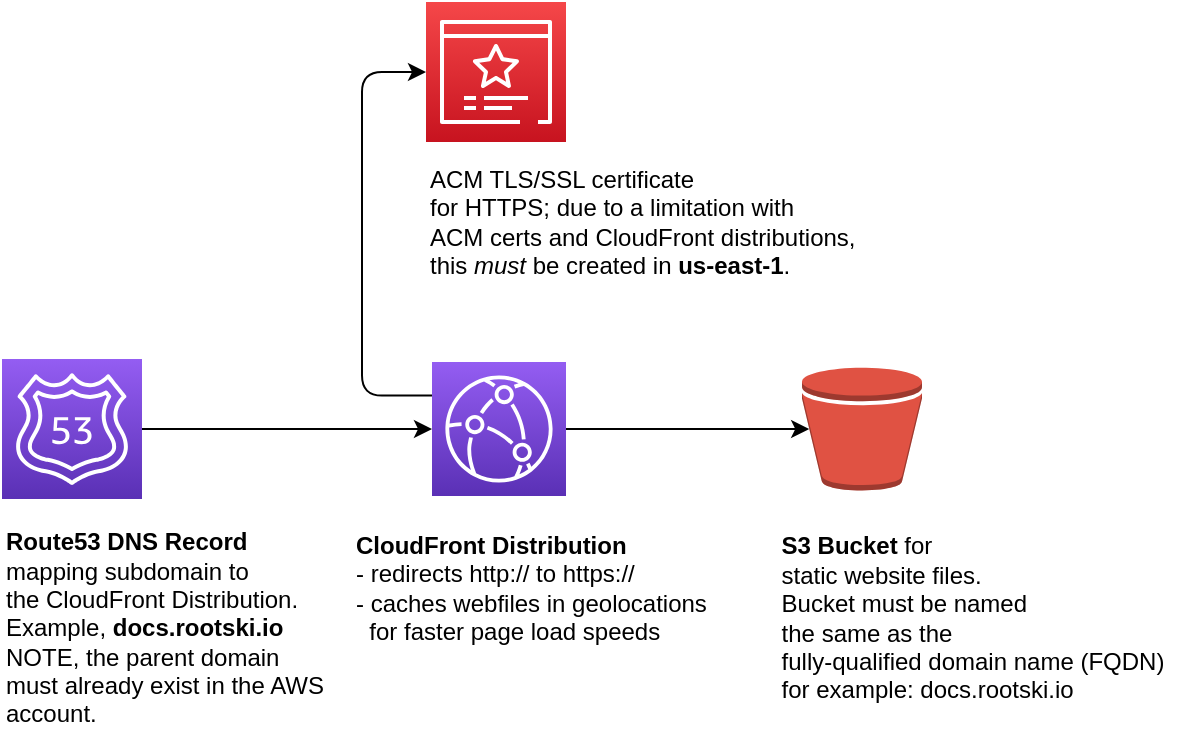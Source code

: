 <mxfile>
    <diagram id="HO_dHXXfY3eAhY8ujtMK" name="Page-1">
        <mxGraphModel dx="1258" dy="544" grid="1" gridSize="10" guides="1" tooltips="1" connect="1" arrows="1" fold="1" page="1" pageScale="1" pageWidth="850" pageHeight="1100" math="0" shadow="0">
            <root>
                <mxCell id="0"/>
                <mxCell id="1" parent="0"/>
                <mxCell id="2" value="" style="outlineConnect=0;dashed=0;verticalLabelPosition=bottom;verticalAlign=top;align=center;html=1;shape=mxgraph.aws3.bucket;fillColor=#E05243;gradientColor=none;" vertex="1" parent="1">
                    <mxGeometry x="420" y="192.75" width="60" height="61.5" as="geometry"/>
                </mxCell>
                <mxCell id="3" value="&lt;div style=&quot;text-align: left&quot;&gt;&lt;b&gt;S3 Bucket&lt;/b&gt;&lt;span&gt; for&lt;/span&gt;&lt;/div&gt;&lt;div style=&quot;text-align: left&quot;&gt;&lt;span&gt;static website files.&lt;/span&gt;&lt;/div&gt;&lt;div style=&quot;text-align: left&quot;&gt;&lt;span&gt;Bucket must be named&lt;/span&gt;&lt;/div&gt;&lt;div style=&quot;text-align: left&quot;&gt;&lt;span&gt;the same as the&lt;/span&gt;&lt;/div&gt;&lt;div style=&quot;text-align: left&quot;&gt;&lt;span&gt;fully-qualified domain name (FQDN)&lt;/span&gt;&lt;/div&gt;&lt;div style=&quot;text-align: left&quot;&gt;&lt;span&gt;for example: docs.rootski.io&lt;/span&gt;&lt;/div&gt;" style="text;html=1;align=center;verticalAlign=middle;resizable=0;points=[];autosize=1;strokeColor=none;fillColor=none;" vertex="1" parent="1">
                    <mxGeometry x="400" y="272.75" width="210" height="90" as="geometry"/>
                </mxCell>
                <mxCell id="6" style="edgeStyle=none;html=1;entryX=0.06;entryY=0.5;entryDx=0;entryDy=0;entryPerimeter=0;" edge="1" parent="1" source="4" target="2">
                    <mxGeometry relative="1" as="geometry"/>
                </mxCell>
                <mxCell id="11" style="edgeStyle=orthogonalEdgeStyle;html=1;exitX=0;exitY=0.25;exitDx=0;exitDy=0;exitPerimeter=0;entryX=0;entryY=0.5;entryDx=0;entryDy=0;entryPerimeter=0;" edge="1" parent="1" source="4" target="7">
                    <mxGeometry relative="1" as="geometry">
                        <mxPoint x="180" y="50" as="targetPoint"/>
                        <Array as="points">
                            <mxPoint x="200" y="207"/>
                            <mxPoint x="200" y="45"/>
                        </Array>
                    </mxGeometry>
                </mxCell>
                <mxCell id="4" value="" style="sketch=0;points=[[0,0,0],[0.25,0,0],[0.5,0,0],[0.75,0,0],[1,0,0],[0,1,0],[0.25,1,0],[0.5,1,0],[0.75,1,0],[1,1,0],[0,0.25,0],[0,0.5,0],[0,0.75,0],[1,0.25,0],[1,0.5,0],[1,0.75,0]];outlineConnect=0;fontColor=#232F3E;gradientColor=#945DF2;gradientDirection=north;fillColor=#5A30B5;strokeColor=#ffffff;dashed=0;verticalLabelPosition=bottom;verticalAlign=top;align=center;html=1;fontSize=12;fontStyle=0;aspect=fixed;shape=mxgraph.aws4.resourceIcon;resIcon=mxgraph.aws4.cloudfront;" vertex="1" parent="1">
                    <mxGeometry x="235" y="190" width="67" height="67" as="geometry"/>
                </mxCell>
                <mxCell id="5" value="&lt;b&gt;CloudFront Distribution&lt;br&gt;&lt;/b&gt;- redirects http:// to https://&lt;br&gt;- caches webfiles in geolocations&lt;br&gt;&amp;nbsp; for faster page load speeds" style="text;html=1;align=left;verticalAlign=middle;resizable=0;points=[];autosize=1;strokeColor=none;fillColor=none;" vertex="1" parent="1">
                    <mxGeometry x="195" y="272.75" width="190" height="60" as="geometry"/>
                </mxCell>
                <mxCell id="7" value="" style="sketch=0;points=[[0,0,0],[0.25,0,0],[0.5,0,0],[0.75,0,0],[1,0,0],[0,1,0],[0.25,1,0],[0.5,1,0],[0.75,1,0],[1,1,0],[0,0.25,0],[0,0.5,0],[0,0.75,0],[1,0.25,0],[1,0.5,0],[1,0.75,0]];outlineConnect=0;fontColor=#232F3E;gradientColor=#F54749;gradientDirection=north;fillColor=#C7131F;strokeColor=#ffffff;dashed=0;verticalLabelPosition=bottom;verticalAlign=top;align=center;html=1;fontSize=12;fontStyle=0;aspect=fixed;shape=mxgraph.aws4.resourceIcon;resIcon=mxgraph.aws4.certificate_manager_3;" vertex="1" parent="1">
                    <mxGeometry x="232" y="10" width="70" height="70" as="geometry"/>
                </mxCell>
                <mxCell id="8" value="ACM TLS/SSL certificate&lt;br&gt;&lt;div&gt;&lt;span&gt;for HTTPS; due to a limitation with&lt;/span&gt;&lt;/div&gt;&lt;div&gt;&lt;span&gt;ACM certs and CloudFront distributions,&lt;/span&gt;&lt;/div&gt;&lt;div&gt;&lt;span&gt;this &lt;i&gt;must&lt;/i&gt;&amp;nbsp;be created in &lt;b&gt;us-east-1&lt;/b&gt;.&lt;/span&gt;&lt;/div&gt;" style="text;html=1;align=left;verticalAlign=middle;resizable=0;points=[];autosize=1;strokeColor=none;fillColor=none;" vertex="1" parent="1">
                    <mxGeometry x="232" y="90" width="230" height="60" as="geometry"/>
                </mxCell>
                <mxCell id="14" style="edgeStyle=entityRelationEdgeStyle;html=1;" edge="1" parent="1" source="12" target="4">
                    <mxGeometry relative="1" as="geometry"/>
                </mxCell>
                <mxCell id="12" value="" style="sketch=0;points=[[0,0,0],[0.25,0,0],[0.5,0,0],[0.75,0,0],[1,0,0],[0,1,0],[0.25,1,0],[0.5,1,0],[0.75,1,0],[1,1,0],[0,0.25,0],[0,0.5,0],[0,0.75,0],[1,0.25,0],[1,0.5,0],[1,0.75,0]];outlineConnect=0;fontColor=#232F3E;gradientColor=#945DF2;gradientDirection=north;fillColor=#5A30B5;strokeColor=#ffffff;dashed=0;verticalLabelPosition=bottom;verticalAlign=top;align=center;html=1;fontSize=12;fontStyle=0;aspect=fixed;shape=mxgraph.aws4.resourceIcon;resIcon=mxgraph.aws4.route_53;" vertex="1" parent="1">
                    <mxGeometry x="20" y="188.5" width="70" height="70" as="geometry"/>
                </mxCell>
                <mxCell id="15" value="&lt;b&gt;Route53 DNS Record&lt;br&gt;&lt;/b&gt;mapping subdomain to&lt;br&gt;the CloudFront Distribution.&lt;br&gt;Example, &lt;b&gt;docs.rootski.io&lt;/b&gt;&lt;br&gt;NOTE, the parent domain&lt;br&gt;must already exist in the AWS&lt;br&gt;account." style="text;html=1;align=left;verticalAlign=middle;resizable=0;points=[];autosize=1;strokeColor=none;fillColor=none;" vertex="1" parent="1">
                    <mxGeometry x="20" y="272.75" width="170" height="100" as="geometry"/>
                </mxCell>
            </root>
        </mxGraphModel>
    </diagram>
</mxfile>

